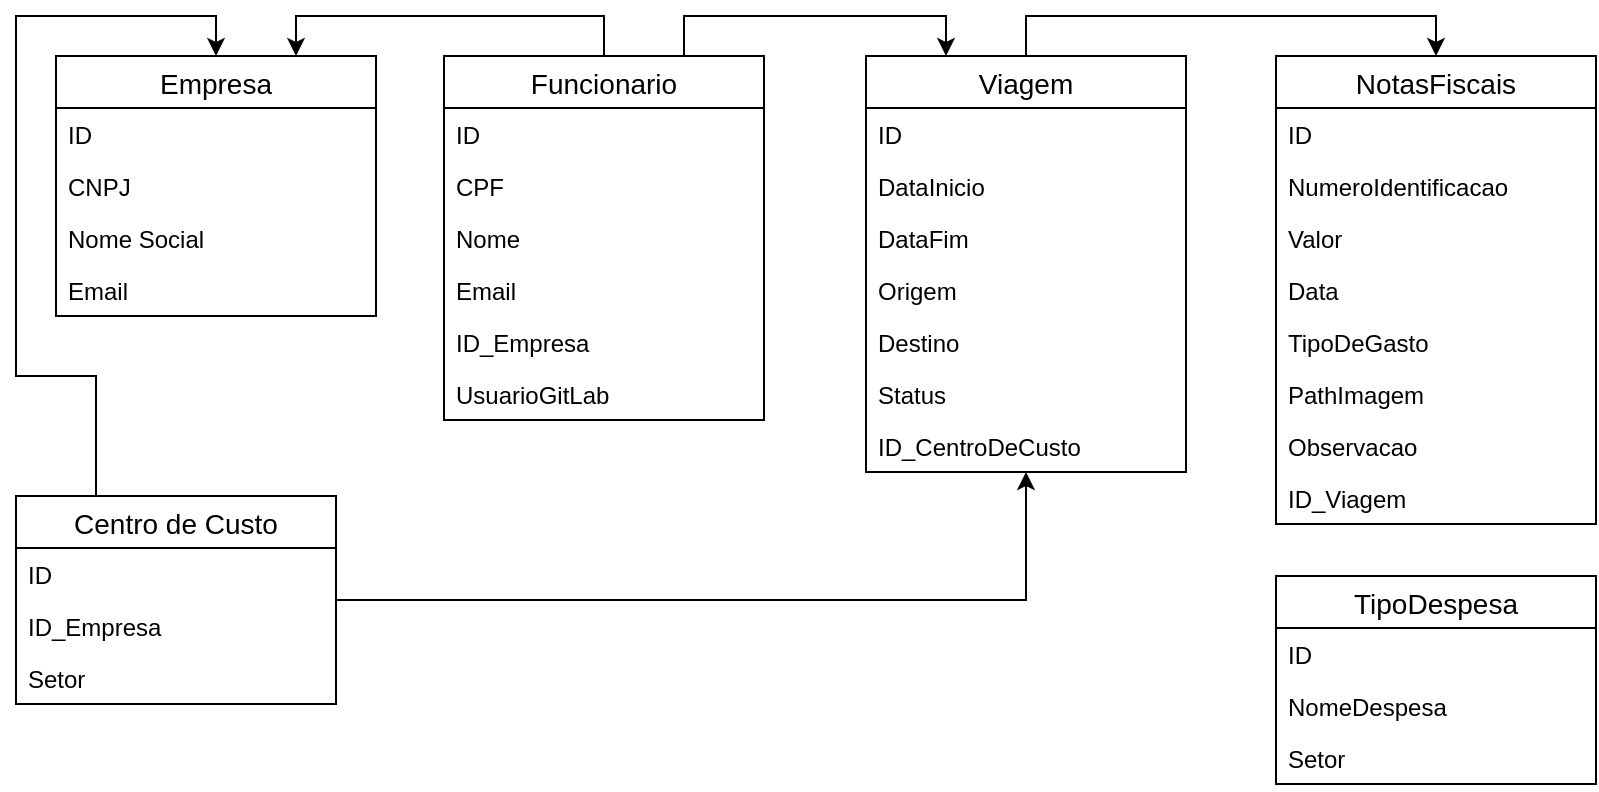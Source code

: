 <mxfile version="13.1.3" type="github"><diagram id="mBjLz7T49912LiGAMW3A" name="Page-1"><mxGraphModel dx="1172" dy="747" grid="1" gridSize="10" guides="1" tooltips="1" connect="1" arrows="1" fold="1" page="1" pageScale="1" pageWidth="827" pageHeight="1169" math="0" shadow="0"><root><mxCell id="0"/><mxCell id="1" parent="0"/><mxCell id="ghzMU9aXFlvLaxTiIsrm-9" value="Empresa" style="swimlane;fontStyle=0;childLayout=stackLayout;horizontal=1;startSize=26;horizontalStack=0;resizeParent=1;resizeParentMax=0;resizeLast=0;collapsible=1;marginBottom=0;align=center;fontSize=14;" vertex="1" parent="1"><mxGeometry x="30" y="40" width="160" height="130" as="geometry"/></mxCell><mxCell id="ghzMU9aXFlvLaxTiIsrm-10" value="ID" style="text;strokeColor=none;fillColor=none;spacingLeft=4;spacingRight=4;overflow=hidden;rotatable=0;points=[[0,0.5],[1,0.5]];portConstraint=eastwest;fontSize=12;" vertex="1" parent="ghzMU9aXFlvLaxTiIsrm-9"><mxGeometry y="26" width="160" height="26" as="geometry"/></mxCell><mxCell id="ghzMU9aXFlvLaxTiIsrm-11" value="CNPJ" style="text;strokeColor=none;fillColor=none;spacingLeft=4;spacingRight=4;overflow=hidden;rotatable=0;points=[[0,0.5],[1,0.5]];portConstraint=eastwest;fontSize=12;" vertex="1" parent="ghzMU9aXFlvLaxTiIsrm-9"><mxGeometry y="52" width="160" height="26" as="geometry"/></mxCell><mxCell id="ghzMU9aXFlvLaxTiIsrm-12" value="Nome Social" style="text;strokeColor=none;fillColor=none;spacingLeft=4;spacingRight=4;overflow=hidden;rotatable=0;points=[[0,0.5],[1,0.5]];portConstraint=eastwest;fontSize=12;" vertex="1" parent="ghzMU9aXFlvLaxTiIsrm-9"><mxGeometry y="78" width="160" height="26" as="geometry"/></mxCell><mxCell id="ghzMU9aXFlvLaxTiIsrm-13" value="Email" style="text;strokeColor=none;fillColor=none;spacingLeft=4;spacingRight=4;overflow=hidden;rotatable=0;points=[[0,0.5],[1,0.5]];portConstraint=eastwest;fontSize=12;" vertex="1" parent="ghzMU9aXFlvLaxTiIsrm-9"><mxGeometry y="104" width="160" height="26" as="geometry"/></mxCell><mxCell id="ghzMU9aXFlvLaxTiIsrm-44" style="edgeStyle=orthogonalEdgeStyle;rounded=0;orthogonalLoop=1;jettySize=auto;html=1;exitX=0.5;exitY=0;exitDx=0;exitDy=0;entryX=0.75;entryY=0;entryDx=0;entryDy=0;" edge="1" parent="1" source="ghzMU9aXFlvLaxTiIsrm-1" target="ghzMU9aXFlvLaxTiIsrm-9"><mxGeometry relative="1" as="geometry"/></mxCell><mxCell id="ghzMU9aXFlvLaxTiIsrm-45" style="edgeStyle=orthogonalEdgeStyle;rounded=0;orthogonalLoop=1;jettySize=auto;html=1;exitX=0.75;exitY=0;exitDx=0;exitDy=0;entryX=0.25;entryY=0;entryDx=0;entryDy=0;" edge="1" parent="1" source="ghzMU9aXFlvLaxTiIsrm-1" target="ghzMU9aXFlvLaxTiIsrm-19"><mxGeometry relative="1" as="geometry"/></mxCell><mxCell id="ghzMU9aXFlvLaxTiIsrm-1" value="Funcionario" style="swimlane;fontStyle=0;childLayout=stackLayout;horizontal=1;startSize=26;horizontalStack=0;resizeParent=1;resizeParentMax=0;resizeLast=0;collapsible=1;marginBottom=0;align=center;fontSize=14;" vertex="1" parent="1"><mxGeometry x="224" y="40" width="160" height="182" as="geometry"/></mxCell><mxCell id="ghzMU9aXFlvLaxTiIsrm-8" value="ID" style="text;strokeColor=none;fillColor=none;spacingLeft=4;spacingRight=4;overflow=hidden;rotatable=0;points=[[0,0.5],[1,0.5]];portConstraint=eastwest;fontSize=12;" vertex="1" parent="ghzMU9aXFlvLaxTiIsrm-1"><mxGeometry y="26" width="160" height="26" as="geometry"/></mxCell><mxCell id="ghzMU9aXFlvLaxTiIsrm-3" value="CPF" style="text;strokeColor=none;fillColor=none;spacingLeft=4;spacingRight=4;overflow=hidden;rotatable=0;points=[[0,0.5],[1,0.5]];portConstraint=eastwest;fontSize=12;" vertex="1" parent="ghzMU9aXFlvLaxTiIsrm-1"><mxGeometry y="52" width="160" height="26" as="geometry"/></mxCell><mxCell id="ghzMU9aXFlvLaxTiIsrm-4" value="Nome" style="text;strokeColor=none;fillColor=none;spacingLeft=4;spacingRight=4;overflow=hidden;rotatable=0;points=[[0,0.5],[1,0.5]];portConstraint=eastwest;fontSize=12;" vertex="1" parent="ghzMU9aXFlvLaxTiIsrm-1"><mxGeometry y="78" width="160" height="26" as="geometry"/></mxCell><mxCell id="ghzMU9aXFlvLaxTiIsrm-5" value="Email" style="text;strokeColor=none;fillColor=none;spacingLeft=4;spacingRight=4;overflow=hidden;rotatable=0;points=[[0,0.5],[1,0.5]];portConstraint=eastwest;fontSize=12;" vertex="1" parent="ghzMU9aXFlvLaxTiIsrm-1"><mxGeometry y="104" width="160" height="26" as="geometry"/></mxCell><mxCell id="ghzMU9aXFlvLaxTiIsrm-7" value="ID_Empresa" style="text;strokeColor=none;fillColor=none;spacingLeft=4;spacingRight=4;overflow=hidden;rotatable=0;points=[[0,0.5],[1,0.5]];portConstraint=eastwest;fontSize=12;" vertex="1" parent="ghzMU9aXFlvLaxTiIsrm-1"><mxGeometry y="130" width="160" height="26" as="geometry"/></mxCell><mxCell id="ghzMU9aXFlvLaxTiIsrm-58" value="UsuarioGitLab" style="text;strokeColor=none;fillColor=none;spacingLeft=4;spacingRight=4;overflow=hidden;rotatable=0;points=[[0,0.5],[1,0.5]];portConstraint=eastwest;fontSize=12;" vertex="1" parent="ghzMU9aXFlvLaxTiIsrm-1"><mxGeometry y="156" width="160" height="26" as="geometry"/></mxCell><mxCell id="ghzMU9aXFlvLaxTiIsrm-42" style="edgeStyle=orthogonalEdgeStyle;rounded=0;orthogonalLoop=1;jettySize=auto;html=1;exitX=0.25;exitY=0;exitDx=0;exitDy=0;entryX=0.5;entryY=0;entryDx=0;entryDy=0;" edge="1" parent="1" source="ghzMU9aXFlvLaxTiIsrm-26" target="ghzMU9aXFlvLaxTiIsrm-9"><mxGeometry relative="1" as="geometry"><Array as="points"><mxPoint x="50" y="200"/><mxPoint x="10" y="200"/><mxPoint x="10" y="20"/><mxPoint x="110" y="20"/></Array></mxGeometry></mxCell><mxCell id="ghzMU9aXFlvLaxTiIsrm-49" style="edgeStyle=orthogonalEdgeStyle;rounded=0;orthogonalLoop=1;jettySize=auto;html=1;exitX=0.75;exitY=0;exitDx=0;exitDy=0;" edge="1" parent="1" source="ghzMU9aXFlvLaxTiIsrm-26" target="ghzMU9aXFlvLaxTiIsrm-25"><mxGeometry relative="1" as="geometry"><Array as="points"><mxPoint x="170" y="260"/><mxPoint x="170" y="312"/><mxPoint x="515" y="312"/></Array></mxGeometry></mxCell><mxCell id="ghzMU9aXFlvLaxTiIsrm-57" style="edgeStyle=orthogonalEdgeStyle;rounded=0;orthogonalLoop=1;jettySize=auto;html=1;exitX=0.5;exitY=0;exitDx=0;exitDy=0;entryX=0.5;entryY=0;entryDx=0;entryDy=0;" edge="1" parent="1" source="ghzMU9aXFlvLaxTiIsrm-19" target="ghzMU9aXFlvLaxTiIsrm-50"><mxGeometry relative="1" as="geometry"/></mxCell><mxCell id="ghzMU9aXFlvLaxTiIsrm-19" value="Viagem" style="swimlane;fontStyle=0;childLayout=stackLayout;horizontal=1;startSize=26;horizontalStack=0;resizeParent=1;resizeParentMax=0;resizeLast=0;collapsible=1;marginBottom=0;align=center;fontSize=14;" vertex="1" parent="1"><mxGeometry x="435" y="40" width="160" height="208" as="geometry"/></mxCell><mxCell id="ghzMU9aXFlvLaxTiIsrm-20" value="ID" style="text;strokeColor=none;fillColor=none;spacingLeft=4;spacingRight=4;overflow=hidden;rotatable=0;points=[[0,0.5],[1,0.5]];portConstraint=eastwest;fontSize=12;" vertex="1" parent="ghzMU9aXFlvLaxTiIsrm-19"><mxGeometry y="26" width="160" height="26" as="geometry"/></mxCell><mxCell id="ghzMU9aXFlvLaxTiIsrm-21" value="DataInicio" style="text;strokeColor=none;fillColor=none;spacingLeft=4;spacingRight=4;overflow=hidden;rotatable=0;points=[[0,0.5],[1,0.5]];portConstraint=eastwest;fontSize=12;" vertex="1" parent="ghzMU9aXFlvLaxTiIsrm-19"><mxGeometry y="52" width="160" height="26" as="geometry"/></mxCell><mxCell id="ghzMU9aXFlvLaxTiIsrm-22" value="DataFim" style="text;strokeColor=none;fillColor=none;spacingLeft=4;spacingRight=4;overflow=hidden;rotatable=0;points=[[0,0.5],[1,0.5]];portConstraint=eastwest;fontSize=12;" vertex="1" parent="ghzMU9aXFlvLaxTiIsrm-19"><mxGeometry y="78" width="160" height="26" as="geometry"/></mxCell><mxCell id="ghzMU9aXFlvLaxTiIsrm-23" value="Origem" style="text;strokeColor=none;fillColor=none;spacingLeft=4;spacingRight=4;overflow=hidden;rotatable=0;points=[[0,0.5],[1,0.5]];portConstraint=eastwest;fontSize=12;" vertex="1" parent="ghzMU9aXFlvLaxTiIsrm-19"><mxGeometry y="104" width="160" height="26" as="geometry"/></mxCell><mxCell id="ghzMU9aXFlvLaxTiIsrm-24" value="Destino" style="text;strokeColor=none;fillColor=none;spacingLeft=4;spacingRight=4;overflow=hidden;rotatable=0;points=[[0,0.5],[1,0.5]];portConstraint=eastwest;fontSize=12;" vertex="1" parent="ghzMU9aXFlvLaxTiIsrm-19"><mxGeometry y="130" width="160" height="26" as="geometry"/></mxCell><mxCell id="ghzMU9aXFlvLaxTiIsrm-65" value="Status" style="text;strokeColor=none;fillColor=none;spacingLeft=4;spacingRight=4;overflow=hidden;rotatable=0;points=[[0,0.5],[1,0.5]];portConstraint=eastwest;fontSize=12;" vertex="1" parent="ghzMU9aXFlvLaxTiIsrm-19"><mxGeometry y="156" width="160" height="26" as="geometry"/></mxCell><mxCell id="ghzMU9aXFlvLaxTiIsrm-25" value="ID_CentroDeCusto" style="text;strokeColor=none;fillColor=none;spacingLeft=4;spacingRight=4;overflow=hidden;rotatable=0;points=[[0,0.5],[1,0.5]];portConstraint=eastwest;fontSize=12;" vertex="1" parent="ghzMU9aXFlvLaxTiIsrm-19"><mxGeometry y="182" width="160" height="26" as="geometry"/></mxCell><mxCell id="ghzMU9aXFlvLaxTiIsrm-26" value="Centro de Custo" style="swimlane;fontStyle=0;childLayout=stackLayout;horizontal=1;startSize=26;horizontalStack=0;resizeParent=1;resizeParentMax=0;resizeLast=0;collapsible=1;marginBottom=0;align=center;fontSize=14;" vertex="1" parent="1"><mxGeometry x="10" y="260" width="160" height="104" as="geometry"/></mxCell><mxCell id="ghzMU9aXFlvLaxTiIsrm-27" value="ID" style="text;strokeColor=none;fillColor=none;spacingLeft=4;spacingRight=4;overflow=hidden;rotatable=0;points=[[0,0.5],[1,0.5]];portConstraint=eastwest;fontSize=12;" vertex="1" parent="ghzMU9aXFlvLaxTiIsrm-26"><mxGeometry y="26" width="160" height="26" as="geometry"/></mxCell><mxCell id="ghzMU9aXFlvLaxTiIsrm-28" value="ID_Empresa" style="text;strokeColor=none;fillColor=none;spacingLeft=4;spacingRight=4;overflow=hidden;rotatable=0;points=[[0,0.5],[1,0.5]];portConstraint=eastwest;fontSize=12;" vertex="1" parent="ghzMU9aXFlvLaxTiIsrm-26"><mxGeometry y="52" width="160" height="26" as="geometry"/></mxCell><mxCell id="ghzMU9aXFlvLaxTiIsrm-29" value="Setor" style="text;strokeColor=none;fillColor=none;spacingLeft=4;spacingRight=4;overflow=hidden;rotatable=0;points=[[0,0.5],[1,0.5]];portConstraint=eastwest;fontSize=12;" vertex="1" parent="ghzMU9aXFlvLaxTiIsrm-26"><mxGeometry y="78" width="160" height="26" as="geometry"/></mxCell><mxCell id="ghzMU9aXFlvLaxTiIsrm-50" value="NotasFiscais" style="swimlane;fontStyle=0;childLayout=stackLayout;horizontal=1;startSize=26;horizontalStack=0;resizeParent=1;resizeParentMax=0;resizeLast=0;collapsible=1;marginBottom=0;align=center;fontSize=14;" vertex="1" parent="1"><mxGeometry x="640" y="40" width="160" height="234" as="geometry"/></mxCell><mxCell id="ghzMU9aXFlvLaxTiIsrm-51" value="ID" style="text;strokeColor=none;fillColor=none;spacingLeft=4;spacingRight=4;overflow=hidden;rotatable=0;points=[[0,0.5],[1,0.5]];portConstraint=eastwest;fontSize=12;" vertex="1" parent="ghzMU9aXFlvLaxTiIsrm-50"><mxGeometry y="26" width="160" height="26" as="geometry"/></mxCell><mxCell id="ghzMU9aXFlvLaxTiIsrm-52" value="NumeroIdentificacao" style="text;strokeColor=none;fillColor=none;spacingLeft=4;spacingRight=4;overflow=hidden;rotatable=0;points=[[0,0.5],[1,0.5]];portConstraint=eastwest;fontSize=12;" vertex="1" parent="ghzMU9aXFlvLaxTiIsrm-50"><mxGeometry y="52" width="160" height="26" as="geometry"/></mxCell><mxCell id="ghzMU9aXFlvLaxTiIsrm-53" value="Valor" style="text;strokeColor=none;fillColor=none;spacingLeft=4;spacingRight=4;overflow=hidden;rotatable=0;points=[[0,0.5],[1,0.5]];portConstraint=eastwest;fontSize=12;" vertex="1" parent="ghzMU9aXFlvLaxTiIsrm-50"><mxGeometry y="78" width="160" height="26" as="geometry"/></mxCell><mxCell id="ghzMU9aXFlvLaxTiIsrm-54" value="Data" style="text;strokeColor=none;fillColor=none;spacingLeft=4;spacingRight=4;overflow=hidden;rotatable=0;points=[[0,0.5],[1,0.5]];portConstraint=eastwest;fontSize=12;" vertex="1" parent="ghzMU9aXFlvLaxTiIsrm-50"><mxGeometry y="104" width="160" height="26" as="geometry"/></mxCell><mxCell id="ghzMU9aXFlvLaxTiIsrm-55" value="TipoDeGasto" style="text;strokeColor=none;fillColor=none;spacingLeft=4;spacingRight=4;overflow=hidden;rotatable=0;points=[[0,0.5],[1,0.5]];portConstraint=eastwest;fontSize=12;" vertex="1" parent="ghzMU9aXFlvLaxTiIsrm-50"><mxGeometry y="130" width="160" height="26" as="geometry"/></mxCell><mxCell id="ghzMU9aXFlvLaxTiIsrm-59" value="PathImagem" style="text;strokeColor=none;fillColor=none;spacingLeft=4;spacingRight=4;overflow=hidden;rotatable=0;points=[[0,0.5],[1,0.5]];portConstraint=eastwest;fontSize=12;" vertex="1" parent="ghzMU9aXFlvLaxTiIsrm-50"><mxGeometry y="156" width="160" height="26" as="geometry"/></mxCell><mxCell id="ghzMU9aXFlvLaxTiIsrm-64" value="Observacao" style="text;strokeColor=none;fillColor=none;spacingLeft=4;spacingRight=4;overflow=hidden;rotatable=0;points=[[0,0.5],[1,0.5]];portConstraint=eastwest;fontSize=12;" vertex="1" parent="ghzMU9aXFlvLaxTiIsrm-50"><mxGeometry y="182" width="160" height="26" as="geometry"/></mxCell><mxCell id="ghzMU9aXFlvLaxTiIsrm-56" value="ID_Viagem" style="text;strokeColor=none;fillColor=none;spacingLeft=4;spacingRight=4;overflow=hidden;rotatable=0;points=[[0,0.5],[1,0.5]];portConstraint=eastwest;fontSize=12;" vertex="1" parent="ghzMU9aXFlvLaxTiIsrm-50"><mxGeometry y="208" width="160" height="26" as="geometry"/></mxCell><mxCell id="ghzMU9aXFlvLaxTiIsrm-60" value="TipoDespesa" style="swimlane;fontStyle=0;childLayout=stackLayout;horizontal=1;startSize=26;horizontalStack=0;resizeParent=1;resizeParentMax=0;resizeLast=0;collapsible=1;marginBottom=0;align=center;fontSize=14;" vertex="1" parent="1"><mxGeometry x="640" y="300" width="160" height="104" as="geometry"/></mxCell><mxCell id="ghzMU9aXFlvLaxTiIsrm-61" value="ID" style="text;strokeColor=none;fillColor=none;spacingLeft=4;spacingRight=4;overflow=hidden;rotatable=0;points=[[0,0.5],[1,0.5]];portConstraint=eastwest;fontSize=12;" vertex="1" parent="ghzMU9aXFlvLaxTiIsrm-60"><mxGeometry y="26" width="160" height="26" as="geometry"/></mxCell><mxCell id="ghzMU9aXFlvLaxTiIsrm-62" value="NomeDespesa" style="text;strokeColor=none;fillColor=none;spacingLeft=4;spacingRight=4;overflow=hidden;rotatable=0;points=[[0,0.5],[1,0.5]];portConstraint=eastwest;fontSize=12;" vertex="1" parent="ghzMU9aXFlvLaxTiIsrm-60"><mxGeometry y="52" width="160" height="26" as="geometry"/></mxCell><mxCell id="ghzMU9aXFlvLaxTiIsrm-63" value="Setor" style="text;strokeColor=none;fillColor=none;spacingLeft=4;spacingRight=4;overflow=hidden;rotatable=0;points=[[0,0.5],[1,0.5]];portConstraint=eastwest;fontSize=12;" vertex="1" parent="ghzMU9aXFlvLaxTiIsrm-60"><mxGeometry y="78" width="160" height="26" as="geometry"/></mxCell></root></mxGraphModel></diagram></mxfile>